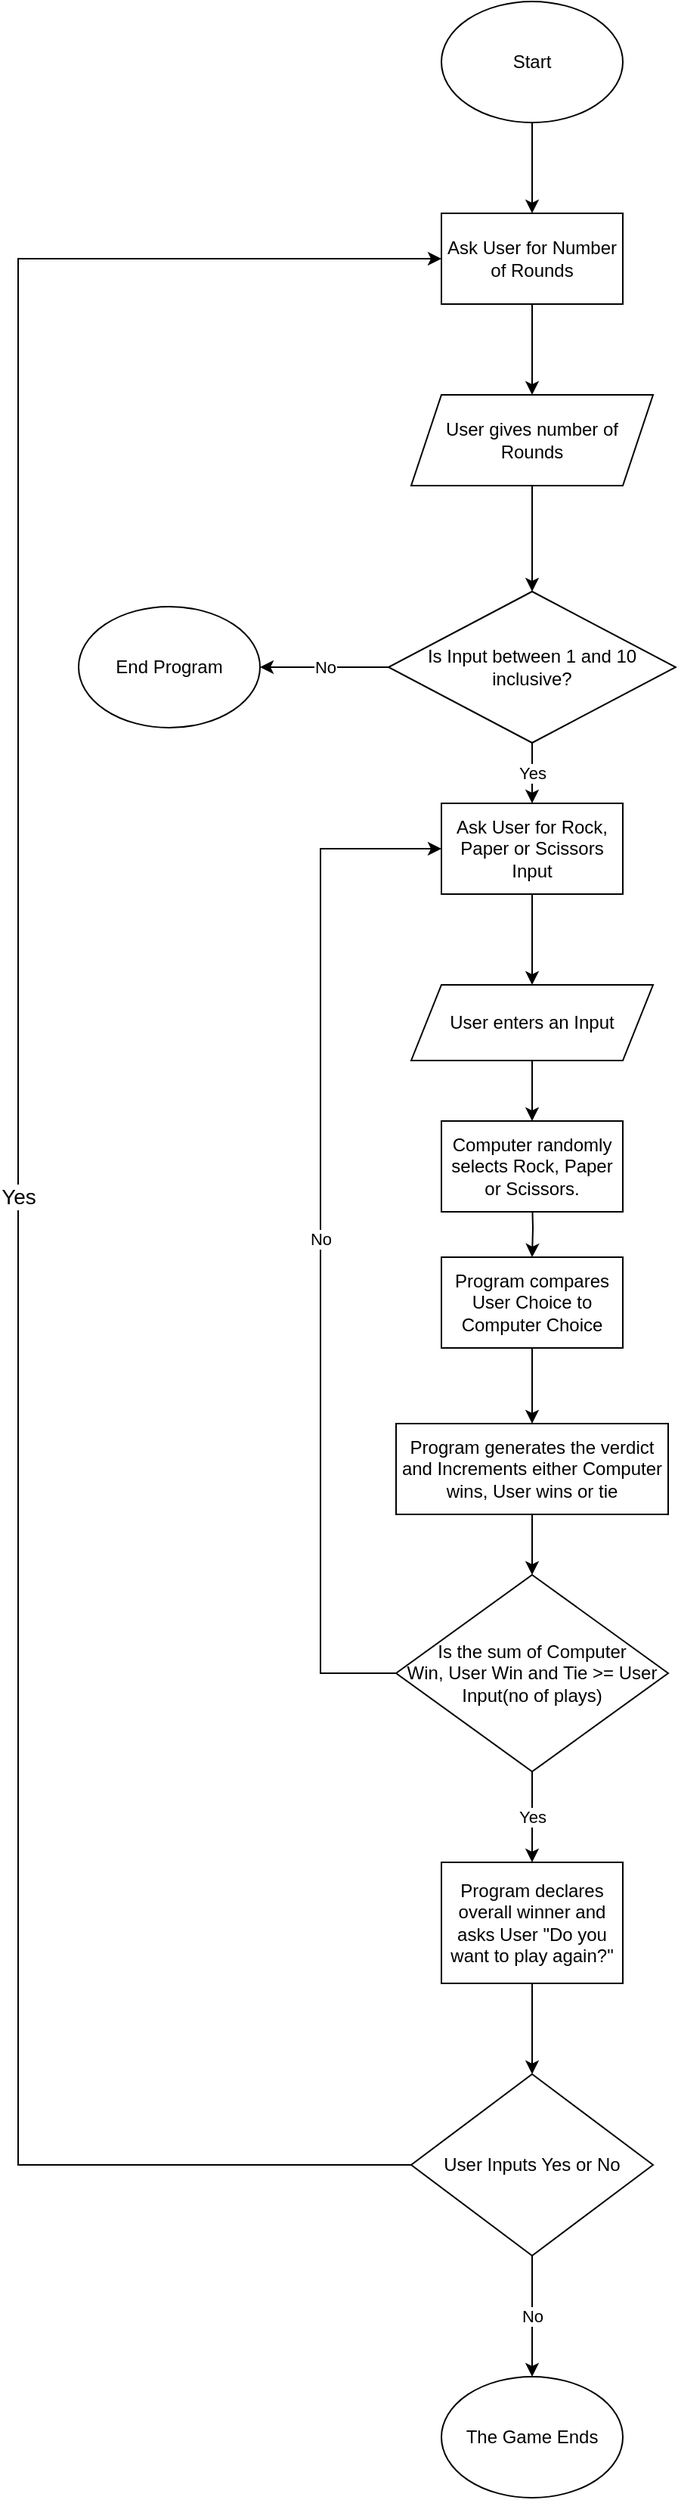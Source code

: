 <mxfile version="14.8.5" type="github"><diagram id="CFXwoZ5bvlRH_aEg-nt7" name="Page-1"><mxGraphModel dx="781" dy="508" grid="1" gridSize="10" guides="1" tooltips="1" connect="1" arrows="1" fold="1" page="1" pageScale="1" pageWidth="850" pageHeight="1100" math="0" shadow="0"><root><mxCell id="0"/><mxCell id="1" parent="0"/><mxCell id="cRgTzEPdOtGawZAR7OUq-3" value="" style="edgeStyle=orthogonalEdgeStyle;rounded=0;orthogonalLoop=1;jettySize=auto;html=1;" edge="1" parent="1" source="cRgTzEPdOtGawZAR7OUq-1" target="cRgTzEPdOtGawZAR7OUq-2"><mxGeometry relative="1" as="geometry"/></mxCell><mxCell id="cRgTzEPdOtGawZAR7OUq-1" value="Start" style="ellipse;whiteSpace=wrap;html=1;" vertex="1" parent="1"><mxGeometry x="340" y="60" width="120" height="80" as="geometry"/></mxCell><mxCell id="cRgTzEPdOtGawZAR7OUq-13" value="" style="edgeStyle=orthogonalEdgeStyle;rounded=0;orthogonalLoop=1;jettySize=auto;html=1;" edge="1" parent="1" source="cRgTzEPdOtGawZAR7OUq-2" target="cRgTzEPdOtGawZAR7OUq-4"><mxGeometry relative="1" as="geometry"/></mxCell><mxCell id="cRgTzEPdOtGawZAR7OUq-2" value="Ask User for Number of Rounds" style="rounded=0;whiteSpace=wrap;html=1;" vertex="1" parent="1"><mxGeometry x="340" y="200" width="120" height="60" as="geometry"/></mxCell><mxCell id="cRgTzEPdOtGawZAR7OUq-14" value="" style="edgeStyle=orthogonalEdgeStyle;rounded=0;orthogonalLoop=1;jettySize=auto;html=1;" edge="1" parent="1" source="cRgTzEPdOtGawZAR7OUq-4" target="cRgTzEPdOtGawZAR7OUq-5"><mxGeometry relative="1" as="geometry"/></mxCell><mxCell id="cRgTzEPdOtGawZAR7OUq-4" value="User gives number of Rounds" style="shape=parallelogram;perimeter=parallelogramPerimeter;whiteSpace=wrap;html=1;fixedSize=1;" vertex="1" parent="1"><mxGeometry x="320" y="320" width="160" height="60" as="geometry"/></mxCell><mxCell id="cRgTzEPdOtGawZAR7OUq-16" value="No" style="edgeStyle=orthogonalEdgeStyle;rounded=0;orthogonalLoop=1;jettySize=auto;html=1;" edge="1" parent="1" source="cRgTzEPdOtGawZAR7OUq-5" target="cRgTzEPdOtGawZAR7OUq-15"><mxGeometry relative="1" as="geometry"/></mxCell><mxCell id="cRgTzEPdOtGawZAR7OUq-18" value="Yes" style="edgeStyle=orthogonalEdgeStyle;rounded=0;orthogonalLoop=1;jettySize=auto;html=1;" edge="1" parent="1" source="cRgTzEPdOtGawZAR7OUq-5" target="cRgTzEPdOtGawZAR7OUq-17"><mxGeometry relative="1" as="geometry"/></mxCell><mxCell id="cRgTzEPdOtGawZAR7OUq-5" value="Is Input between 1 and 10 inclusive?" style="rhombus;whiteSpace=wrap;html=1;" vertex="1" parent="1"><mxGeometry x="305" y="450" width="190" height="100" as="geometry"/></mxCell><mxCell id="cRgTzEPdOtGawZAR7OUq-15" value="End Program" style="ellipse;whiteSpace=wrap;html=1;" vertex="1" parent="1"><mxGeometry x="100" y="460" width="120" height="80" as="geometry"/></mxCell><mxCell id="cRgTzEPdOtGawZAR7OUq-20" value="" style="edgeStyle=orthogonalEdgeStyle;rounded=0;orthogonalLoop=1;jettySize=auto;html=1;" edge="1" parent="1" source="cRgTzEPdOtGawZAR7OUq-17" target="cRgTzEPdOtGawZAR7OUq-19"><mxGeometry relative="1" as="geometry"/></mxCell><mxCell id="cRgTzEPdOtGawZAR7OUq-17" value="Ask User for Rock, Paper or Scissors Input" style="rounded=0;whiteSpace=wrap;html=1;" vertex="1" parent="1"><mxGeometry x="340" y="590" width="120" height="60" as="geometry"/></mxCell><mxCell id="cRgTzEPdOtGawZAR7OUq-22" value="" style="edgeStyle=orthogonalEdgeStyle;rounded=0;orthogonalLoop=1;jettySize=auto;html=1;" edge="1" parent="1" source="cRgTzEPdOtGawZAR7OUq-19"><mxGeometry relative="1" as="geometry"><mxPoint x="400" y="800" as="targetPoint"/></mxGeometry></mxCell><mxCell id="cRgTzEPdOtGawZAR7OUq-19" value="User enters an Input" style="shape=parallelogram;perimeter=parallelogramPerimeter;whiteSpace=wrap;html=1;fixedSize=1;" vertex="1" parent="1"><mxGeometry x="320" y="710" width="160" height="50" as="geometry"/></mxCell><mxCell id="cRgTzEPdOtGawZAR7OUq-24" value="" style="edgeStyle=orthogonalEdgeStyle;rounded=0;orthogonalLoop=1;jettySize=auto;html=1;" edge="1" parent="1" target="cRgTzEPdOtGawZAR7OUq-23"><mxGeometry relative="1" as="geometry"><mxPoint x="400" y="850" as="sourcePoint"/></mxGeometry></mxCell><mxCell id="cRgTzEPdOtGawZAR7OUq-26" value="" style="edgeStyle=orthogonalEdgeStyle;rounded=0;orthogonalLoop=1;jettySize=auto;html=1;" edge="1" parent="1" source="cRgTzEPdOtGawZAR7OUq-23" target="cRgTzEPdOtGawZAR7OUq-25"><mxGeometry relative="1" as="geometry"/></mxCell><mxCell id="cRgTzEPdOtGawZAR7OUq-23" value="Program compares User Choice to Computer Choice" style="rounded=0;whiteSpace=wrap;html=1;" vertex="1" parent="1"><mxGeometry x="340" y="890" width="120" height="60" as="geometry"/></mxCell><mxCell id="cRgTzEPdOtGawZAR7OUq-33" value="" style="edgeStyle=orthogonalEdgeStyle;rounded=0;orthogonalLoop=1;jettySize=auto;html=1;" edge="1" parent="1" source="cRgTzEPdOtGawZAR7OUq-25" target="cRgTzEPdOtGawZAR7OUq-30"><mxGeometry relative="1" as="geometry"/></mxCell><mxCell id="cRgTzEPdOtGawZAR7OUq-25" value="Program generates the verdict and Increments either Computer wins, User wins or tie" style="rounded=0;whiteSpace=wrap;html=1;" vertex="1" parent="1"><mxGeometry x="310" y="1000" width="180" height="60" as="geometry"/></mxCell><mxCell id="cRgTzEPdOtGawZAR7OUq-32" value="Yes" style="edgeStyle=orthogonalEdgeStyle;rounded=0;orthogonalLoop=1;jettySize=auto;html=1;" edge="1" parent="1" source="cRgTzEPdOtGawZAR7OUq-30" target="cRgTzEPdOtGawZAR7OUq-31"><mxGeometry relative="1" as="geometry"/></mxCell><mxCell id="cRgTzEPdOtGawZAR7OUq-34" value="No" style="edgeStyle=orthogonalEdgeStyle;rounded=0;orthogonalLoop=1;jettySize=auto;html=1;entryX=0;entryY=0.5;entryDx=0;entryDy=0;" edge="1" parent="1" source="cRgTzEPdOtGawZAR7OUq-30" target="cRgTzEPdOtGawZAR7OUq-17"><mxGeometry relative="1" as="geometry"><Array as="points"><mxPoint x="260" y="1165"/><mxPoint x="260" y="620"/></Array></mxGeometry></mxCell><mxCell id="cRgTzEPdOtGawZAR7OUq-30" value="Is the sum of Computer &lt;br&gt;Win, User Win and Tie &amp;gt;= User Input(no of plays)" style="rhombus;whiteSpace=wrap;html=1;" vertex="1" parent="1"><mxGeometry x="310" y="1100" width="180" height="130" as="geometry"/></mxCell><mxCell id="cRgTzEPdOtGawZAR7OUq-36" value="" style="edgeStyle=orthogonalEdgeStyle;rounded=0;orthogonalLoop=1;jettySize=auto;html=1;" edge="1" parent="1" source="cRgTzEPdOtGawZAR7OUq-31" target="cRgTzEPdOtGawZAR7OUq-35"><mxGeometry relative="1" as="geometry"/></mxCell><mxCell id="cRgTzEPdOtGawZAR7OUq-31" value="Program declares overall winner and asks User &quot;Do you want to play again?&quot;" style="rounded=0;whiteSpace=wrap;html=1;" vertex="1" parent="1"><mxGeometry x="340" y="1290" width="120" height="80" as="geometry"/></mxCell><mxCell id="cRgTzEPdOtGawZAR7OUq-37" value="&lt;font style=&quot;font-size: 14px&quot;&gt;Yes&lt;/font&gt;" style="edgeStyle=orthogonalEdgeStyle;rounded=0;orthogonalLoop=1;jettySize=auto;html=1;entryX=0;entryY=0.5;entryDx=0;entryDy=0;" edge="1" parent="1" source="cRgTzEPdOtGawZAR7OUq-35" target="cRgTzEPdOtGawZAR7OUq-2"><mxGeometry relative="1" as="geometry"><Array as="points"><mxPoint x="60" y="1490"/><mxPoint x="60" y="230"/></Array></mxGeometry></mxCell><mxCell id="cRgTzEPdOtGawZAR7OUq-39" value="No" style="edgeStyle=orthogonalEdgeStyle;rounded=0;orthogonalLoop=1;jettySize=auto;html=1;" edge="1" parent="1" source="cRgTzEPdOtGawZAR7OUq-35" target="cRgTzEPdOtGawZAR7OUq-38"><mxGeometry relative="1" as="geometry"/></mxCell><mxCell id="cRgTzEPdOtGawZAR7OUq-35" value="User Inputs Yes or No" style="rhombus;whiteSpace=wrap;html=1;" vertex="1" parent="1"><mxGeometry x="320" y="1430" width="160" height="120" as="geometry"/></mxCell><mxCell id="cRgTzEPdOtGawZAR7OUq-38" value="The Game Ends" style="ellipse;whiteSpace=wrap;html=1;" vertex="1" parent="1"><mxGeometry x="340" y="1630" width="120" height="80" as="geometry"/></mxCell><mxCell id="cRgTzEPdOtGawZAR7OUq-41" value="Computer randomly selects Rock, Paper or Scissors." style="rounded=0;whiteSpace=wrap;html=1;" vertex="1" parent="1"><mxGeometry x="340" y="800" width="120" height="60" as="geometry"/></mxCell></root></mxGraphModel></diagram></mxfile>